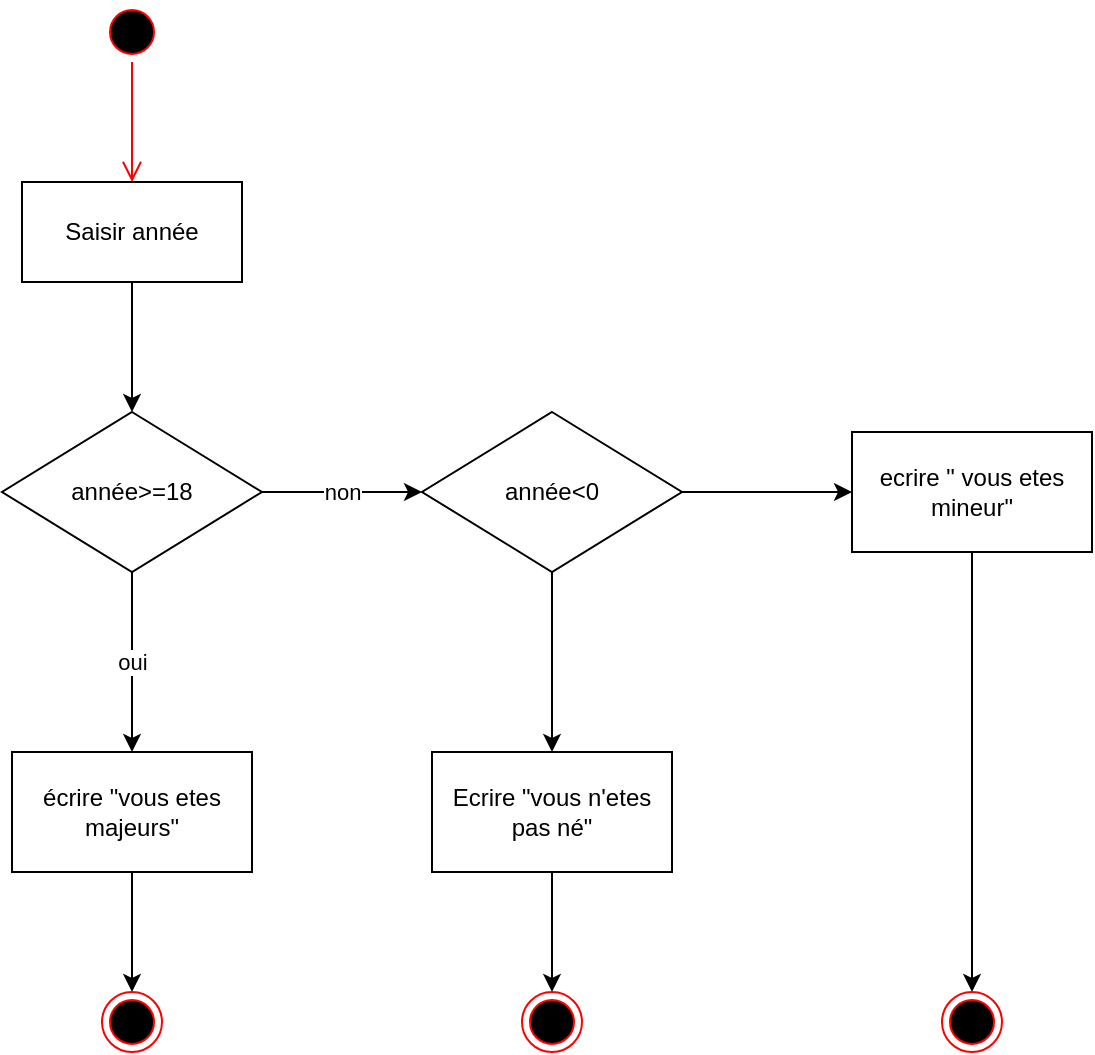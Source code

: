 <mxfile version="21.5.0" type="device">
  <diagram name="Page-1" id="NrPVtP-C81cCThohkTHL">
    <mxGraphModel dx="1178" dy="798" grid="1" gridSize="10" guides="1" tooltips="1" connect="1" arrows="1" fold="1" page="1" pageScale="1" pageWidth="827" pageHeight="1169" math="0" shadow="0">
      <root>
        <mxCell id="0" />
        <mxCell id="1" parent="0" />
        <mxCell id="a30qXieveIV7rrb0y4hr-1" value="" style="ellipse;html=1;shape=startState;fillColor=#000000;strokeColor=#ff0000;" vertex="1" parent="1">
          <mxGeometry x="130" y="60" width="30" height="30" as="geometry" />
        </mxCell>
        <mxCell id="a30qXieveIV7rrb0y4hr-2" value="" style="edgeStyle=orthogonalEdgeStyle;html=1;verticalAlign=bottom;endArrow=open;endSize=8;strokeColor=#ff0000;rounded=0;" edge="1" source="a30qXieveIV7rrb0y4hr-1" parent="1">
          <mxGeometry relative="1" as="geometry">
            <mxPoint x="145" y="150" as="targetPoint" />
          </mxGeometry>
        </mxCell>
        <mxCell id="a30qXieveIV7rrb0y4hr-5" value="" style="edgeStyle=orthogonalEdgeStyle;rounded=0;orthogonalLoop=1;jettySize=auto;html=1;" edge="1" parent="1" source="a30qXieveIV7rrb0y4hr-3" target="a30qXieveIV7rrb0y4hr-4">
          <mxGeometry relative="1" as="geometry" />
        </mxCell>
        <mxCell id="a30qXieveIV7rrb0y4hr-3" value="Saisir année" style="html=1;whiteSpace=wrap;" vertex="1" parent="1">
          <mxGeometry x="90" y="150" width="110" height="50" as="geometry" />
        </mxCell>
        <mxCell id="a30qXieveIV7rrb0y4hr-7" value="oui" style="edgeStyle=orthogonalEdgeStyle;rounded=0;orthogonalLoop=1;jettySize=auto;html=1;" edge="1" parent="1" source="a30qXieveIV7rrb0y4hr-4" target="a30qXieveIV7rrb0y4hr-6">
          <mxGeometry relative="1" as="geometry" />
        </mxCell>
        <mxCell id="a30qXieveIV7rrb0y4hr-9" value="non" style="edgeStyle=orthogonalEdgeStyle;rounded=0;orthogonalLoop=1;jettySize=auto;html=1;" edge="1" parent="1" source="a30qXieveIV7rrb0y4hr-4" target="a30qXieveIV7rrb0y4hr-8">
          <mxGeometry relative="1" as="geometry" />
        </mxCell>
        <mxCell id="a30qXieveIV7rrb0y4hr-4" value="année&amp;gt;=18" style="rhombus;whiteSpace=wrap;html=1;" vertex="1" parent="1">
          <mxGeometry x="80" y="265" width="130" height="80" as="geometry" />
        </mxCell>
        <mxCell id="a30qXieveIV7rrb0y4hr-19" value="" style="edgeStyle=orthogonalEdgeStyle;rounded=0;orthogonalLoop=1;jettySize=auto;html=1;" edge="1" parent="1" source="a30qXieveIV7rrb0y4hr-6" target="a30qXieveIV7rrb0y4hr-15">
          <mxGeometry relative="1" as="geometry" />
        </mxCell>
        <mxCell id="a30qXieveIV7rrb0y4hr-6" value="écrire &quot;vous etes majeurs&quot;" style="whiteSpace=wrap;html=1;" vertex="1" parent="1">
          <mxGeometry x="85" y="435" width="120" height="60" as="geometry" />
        </mxCell>
        <mxCell id="a30qXieveIV7rrb0y4hr-11" value="" style="edgeStyle=orthogonalEdgeStyle;rounded=0;orthogonalLoop=1;jettySize=auto;html=1;" edge="1" parent="1" source="a30qXieveIV7rrb0y4hr-8" target="a30qXieveIV7rrb0y4hr-10">
          <mxGeometry relative="1" as="geometry" />
        </mxCell>
        <mxCell id="a30qXieveIV7rrb0y4hr-13" value="" style="edgeStyle=orthogonalEdgeStyle;rounded=0;orthogonalLoop=1;jettySize=auto;html=1;" edge="1" parent="1" source="a30qXieveIV7rrb0y4hr-8" target="a30qXieveIV7rrb0y4hr-12">
          <mxGeometry relative="1" as="geometry" />
        </mxCell>
        <mxCell id="a30qXieveIV7rrb0y4hr-8" value="année&amp;lt;0" style="rhombus;whiteSpace=wrap;html=1;" vertex="1" parent="1">
          <mxGeometry x="290" y="265" width="130" height="80" as="geometry" />
        </mxCell>
        <mxCell id="a30qXieveIV7rrb0y4hr-17" value="" style="edgeStyle=orthogonalEdgeStyle;rounded=0;orthogonalLoop=1;jettySize=auto;html=1;" edge="1" parent="1" source="a30qXieveIV7rrb0y4hr-10" target="a30qXieveIV7rrb0y4hr-16">
          <mxGeometry relative="1" as="geometry" />
        </mxCell>
        <mxCell id="a30qXieveIV7rrb0y4hr-10" value="Ecrire &quot;vous n&#39;etes pas né&quot;" style="whiteSpace=wrap;html=1;" vertex="1" parent="1">
          <mxGeometry x="295" y="435" width="120" height="60" as="geometry" />
        </mxCell>
        <mxCell id="a30qXieveIV7rrb0y4hr-18" value="" style="edgeStyle=orthogonalEdgeStyle;rounded=0;orthogonalLoop=1;jettySize=auto;html=1;" edge="1" parent="1" source="a30qXieveIV7rrb0y4hr-12" target="a30qXieveIV7rrb0y4hr-14">
          <mxGeometry relative="1" as="geometry" />
        </mxCell>
        <mxCell id="a30qXieveIV7rrb0y4hr-12" value="ecrire &quot; vous etes mineur&quot;" style="whiteSpace=wrap;html=1;" vertex="1" parent="1">
          <mxGeometry x="505" y="275" width="120" height="60" as="geometry" />
        </mxCell>
        <mxCell id="a30qXieveIV7rrb0y4hr-14" value="" style="ellipse;html=1;shape=endState;fillColor=#000000;strokeColor=#ff0000;" vertex="1" parent="1">
          <mxGeometry x="550" y="555" width="30" height="30" as="geometry" />
        </mxCell>
        <mxCell id="a30qXieveIV7rrb0y4hr-15" value="" style="ellipse;html=1;shape=endState;fillColor=#000000;strokeColor=#ff0000;" vertex="1" parent="1">
          <mxGeometry x="130" y="555" width="30" height="30" as="geometry" />
        </mxCell>
        <mxCell id="a30qXieveIV7rrb0y4hr-16" value="" style="ellipse;html=1;shape=endState;fillColor=#000000;strokeColor=#ff0000;" vertex="1" parent="1">
          <mxGeometry x="340" y="555" width="30" height="30" as="geometry" />
        </mxCell>
      </root>
    </mxGraphModel>
  </diagram>
</mxfile>

